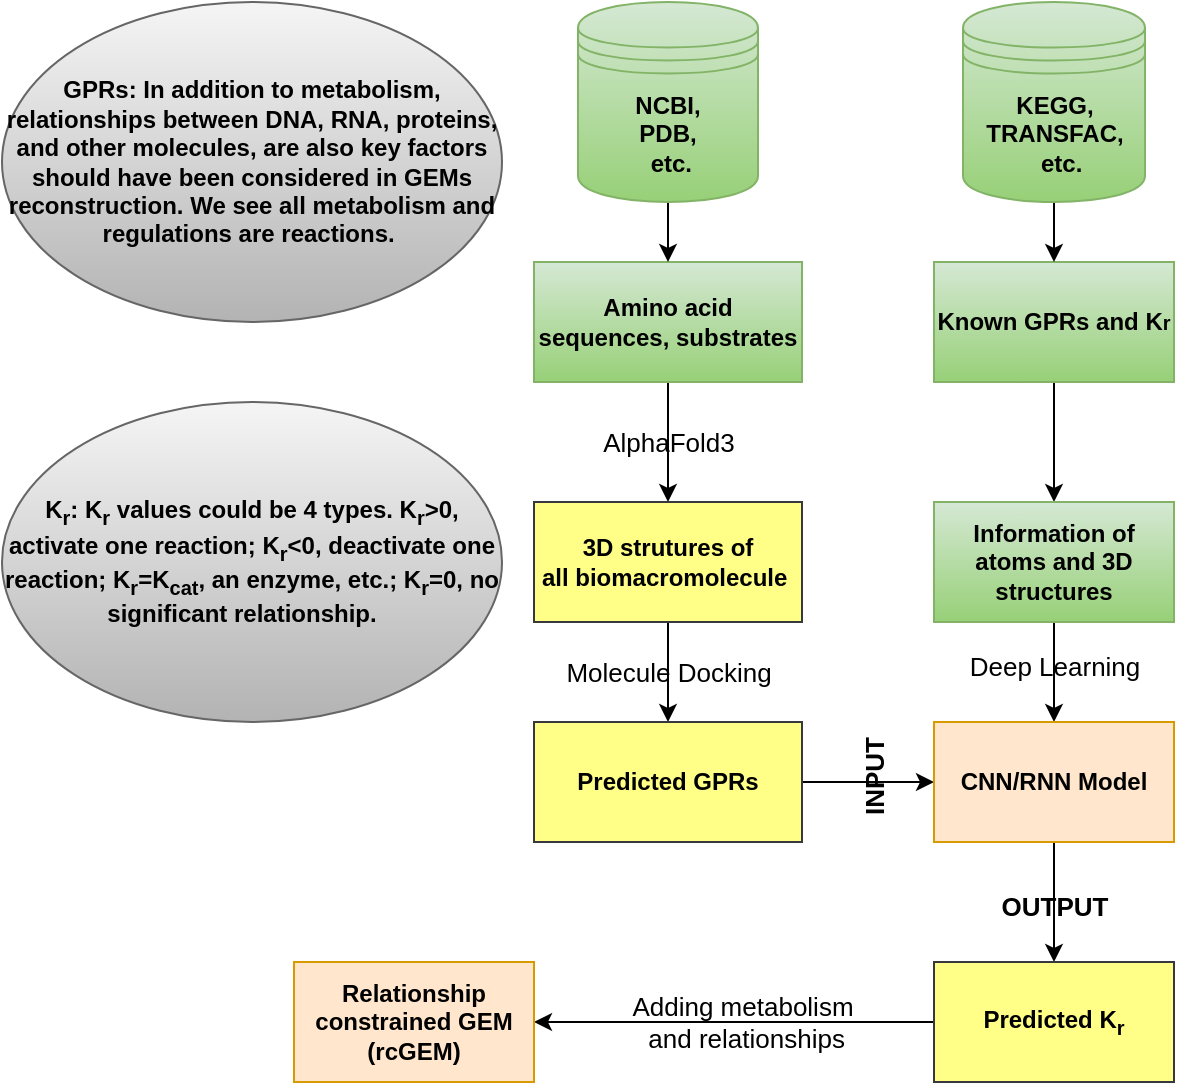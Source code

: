 <mxfile version="24.5.3" type="github">
  <diagram name="第 1 页" id="Zs_ZaR2ghkHN8LJk0DMp">
    <mxGraphModel dx="433" dy="835" grid="1" gridSize="10" guides="1" tooltips="1" connect="1" arrows="1" fold="1" page="1" pageScale="1" pageWidth="827" pageHeight="1169" math="0" shadow="0">
      <root>
        <mxCell id="0" />
        <mxCell id="1" parent="0" />
        <mxCell id="Ac4ICfkRYc5ZsgaLKNUM-4" style="edgeStyle=orthogonalEdgeStyle;rounded=0;orthogonalLoop=1;jettySize=auto;html=1;fontStyle=1" parent="1" source="Ac4ICfkRYc5ZsgaLKNUM-6" target="Ac4ICfkRYc5ZsgaLKNUM-9" edge="1">
          <mxGeometry relative="1" as="geometry" />
        </mxCell>
        <mxCell id="Ac4ICfkRYc5ZsgaLKNUM-5" value="AlphaFold3" style="edgeLabel;html=1;align=center;verticalAlign=middle;resizable=0;points=[];rounded=0;labelBackgroundColor=none;fontSize=13;fontStyle=0" parent="Ac4ICfkRYc5ZsgaLKNUM-4" vertex="1" connectable="0">
          <mxGeometry x="-0.133" relative="1" as="geometry">
            <mxPoint y="4" as="offset" />
          </mxGeometry>
        </mxCell>
        <mxCell id="Ac4ICfkRYc5ZsgaLKNUM-6" value="Amino acid sequences, substrates" style="rounded=0;whiteSpace=wrap;html=1;fontStyle=1;fillColor=#d5e8d4;gradientColor=#97d077;strokeColor=#82b366;" parent="1" vertex="1">
          <mxGeometry x="1226" y="290" width="134" height="60" as="geometry" />
        </mxCell>
        <mxCell id="Ac4ICfkRYc5ZsgaLKNUM-7" style="edgeStyle=orthogonalEdgeStyle;rounded=0;orthogonalLoop=1;jettySize=auto;html=1;entryX=0.5;entryY=0;entryDx=0;entryDy=0;fontStyle=1" parent="1" source="Ac4ICfkRYc5ZsgaLKNUM-9" target="Ac4ICfkRYc5ZsgaLKNUM-12" edge="1">
          <mxGeometry relative="1" as="geometry">
            <mxPoint x="1216" y="550" as="targetPoint" />
          </mxGeometry>
        </mxCell>
        <mxCell id="Ac4ICfkRYc5ZsgaLKNUM-8" value="Molecule Docking" style="edgeLabel;html=1;align=center;verticalAlign=middle;resizable=0;points=[];rounded=0;labelBackgroundColor=none;fontSize=13;fontStyle=0" parent="Ac4ICfkRYc5ZsgaLKNUM-7" vertex="1" connectable="0">
          <mxGeometry x="-0.106" y="-2" relative="1" as="geometry">
            <mxPoint x="2" y="2" as="offset" />
          </mxGeometry>
        </mxCell>
        <mxCell id="Ac4ICfkRYc5ZsgaLKNUM-9" value="3D strutures of all&amp;nbsp;biomacromolecule&amp;nbsp;" style="rounded=0;whiteSpace=wrap;html=1;fontStyle=1;fillColor=#ffff88;strokeColor=#36393d;" parent="1" vertex="1">
          <mxGeometry x="1226" y="410" width="134" height="60" as="geometry" />
        </mxCell>
        <mxCell id="Ac4ICfkRYc5ZsgaLKNUM-10" style="edgeStyle=orthogonalEdgeStyle;orthogonalLoop=1;jettySize=auto;html=1;entryX=0;entryY=0.5;entryDx=0;entryDy=0;fontStyle=1" parent="1" source="Ac4ICfkRYc5ZsgaLKNUM-12" target="Ac4ICfkRYc5ZsgaLKNUM-20" edge="1">
          <mxGeometry relative="1" as="geometry">
            <Array as="points">
              <mxPoint x="1386" y="550" />
              <mxPoint x="1386" y="550" />
            </Array>
          </mxGeometry>
        </mxCell>
        <mxCell id="Ac4ICfkRYc5ZsgaLKNUM-11" value="INPUT" style="edgeLabel;html=1;align=center;verticalAlign=middle;resizable=0;points=[];rotation=-90;labelBackgroundColor=none;fontSize=13;fontStyle=1" parent="Ac4ICfkRYc5ZsgaLKNUM-10" vertex="1" connectable="0">
          <mxGeometry x="0.075" y="2" relative="1" as="geometry">
            <mxPoint as="offset" />
          </mxGeometry>
        </mxCell>
        <mxCell id="Ac4ICfkRYc5ZsgaLKNUM-12" value="Predicted GPRs" style="rounded=0;whiteSpace=wrap;html=1;fillColor=#ffff88;strokeColor=#36393d;fontStyle=1" parent="1" vertex="1">
          <mxGeometry x="1226" y="520" width="134" height="60" as="geometry" />
        </mxCell>
        <mxCell id="Ac4ICfkRYc5ZsgaLKNUM-13" value="" style="edgeStyle=orthogonalEdgeStyle;orthogonalLoop=1;jettySize=auto;html=1;fontStyle=1" parent="1" source="Ac4ICfkRYc5ZsgaLKNUM-15" target="Ac4ICfkRYc5ZsgaLKNUM-17" edge="1">
          <mxGeometry relative="1" as="geometry" />
        </mxCell>
        <mxCell id="Ac4ICfkRYc5ZsgaLKNUM-14" value="Deep Learning" style="edgeLabel;html=1;align=center;verticalAlign=middle;resizable=0;points=[];labelBackgroundColor=none;fontSize=13;fontStyle=0" parent="Ac4ICfkRYc5ZsgaLKNUM-13" vertex="1" connectable="0">
          <mxGeometry x="-0.538" y="-1" relative="1" as="geometry">
            <mxPoint x="1" y="128" as="offset" />
          </mxGeometry>
        </mxCell>
        <mxCell id="Ac4ICfkRYc5ZsgaLKNUM-15" value="Known GPRs and K&lt;span style=&quot;font-size: 10px;&quot;&gt;r&lt;/span&gt;" style="rounded=0;whiteSpace=wrap;html=1;fillColor=#d5e8d4;strokeColor=#82b366;fontStyle=1;gradientColor=#97d077;" parent="1" vertex="1">
          <mxGeometry x="1426" y="290" width="120" height="60" as="geometry" />
        </mxCell>
        <mxCell id="Ac4ICfkRYc5ZsgaLKNUM-16" style="edgeStyle=orthogonalEdgeStyle;orthogonalLoop=1;jettySize=auto;html=1;entryX=0.5;entryY=0;entryDx=0;entryDy=0;fontStyle=1" parent="1" source="Ac4ICfkRYc5ZsgaLKNUM-17" target="Ac4ICfkRYc5ZsgaLKNUM-20" edge="1">
          <mxGeometry relative="1" as="geometry">
            <mxPoint x="1486" y="560" as="targetPoint" />
          </mxGeometry>
        </mxCell>
        <mxCell id="Ac4ICfkRYc5ZsgaLKNUM-17" value="Information of atoms and 3D structures" style="rounded=0;whiteSpace=wrap;html=1;fontStyle=1;fillColor=#d5e8d4;gradientColor=#97d077;strokeColor=#82b366;" parent="1" vertex="1">
          <mxGeometry x="1426" y="410" width="120" height="60" as="geometry" />
        </mxCell>
        <mxCell id="Ac4ICfkRYc5ZsgaLKNUM-18" value="" style="edgeStyle=orthogonalEdgeStyle;orthogonalLoop=1;jettySize=auto;html=1;fontStyle=1" parent="1" source="Ac4ICfkRYc5ZsgaLKNUM-20" target="Ac4ICfkRYc5ZsgaLKNUM-24" edge="1">
          <mxGeometry relative="1" as="geometry" />
        </mxCell>
        <mxCell id="Ac4ICfkRYc5ZsgaLKNUM-19" value="OUTPUT" style="edgeLabel;html=1;align=center;verticalAlign=middle;resizable=0;points=[];labelBackgroundColor=none;fontSize=13;fontStyle=1" parent="Ac4ICfkRYc5ZsgaLKNUM-18" vertex="1" connectable="0">
          <mxGeometry x="-0.175" y="2" relative="1" as="geometry">
            <mxPoint x="-2" y="7" as="offset" />
          </mxGeometry>
        </mxCell>
        <mxCell id="Ac4ICfkRYc5ZsgaLKNUM-20" value="CNN/RNN Model" style="rounded=0;whiteSpace=wrap;html=1;fillColor=#ffe6cc;strokeColor=#d79b00;fontStyle=1" parent="1" vertex="1">
          <mxGeometry x="1426" y="520" width="120" height="60" as="geometry" />
        </mxCell>
        <mxCell id="Ac4ICfkRYc5ZsgaLKNUM-21" value="GPRs: In addition to metabolism, relationships between DNA, RNA, proteins, and other molecules, are also key factors should have been considered in GEMs reconstruction. We see all metabolism and regulations are reactions.&amp;nbsp;" style="ellipse;whiteSpace=wrap;html=1;fillColor=#f5f5f5;gradientColor=#b3b3b3;strokeColor=#666666;fontStyle=1" parent="1" vertex="1">
          <mxGeometry x="960" y="160" width="250" height="160" as="geometry" />
        </mxCell>
        <mxCell id="Ac4ICfkRYc5ZsgaLKNUM-22" value="" style="edgeStyle=orthogonalEdgeStyle;orthogonalLoop=1;jettySize=auto;html=1;fontStyle=1" parent="1" source="Ac4ICfkRYc5ZsgaLKNUM-24" target="Ac4ICfkRYc5ZsgaLKNUM-25" edge="1">
          <mxGeometry relative="1" as="geometry" />
        </mxCell>
        <mxCell id="Ac4ICfkRYc5ZsgaLKNUM-23" value="Adding metabolism&lt;div style=&quot;font-size: 13px;&quot;&gt;&amp;nbsp;and relationships&lt;/div&gt;" style="edgeLabel;html=1;align=center;verticalAlign=middle;resizable=0;points=[];labelBackgroundColor=none;fontSize=13;fontStyle=0" parent="Ac4ICfkRYc5ZsgaLKNUM-22" vertex="1" connectable="0">
          <mxGeometry x="-0.1" relative="1" as="geometry">
            <mxPoint x="-6" as="offset" />
          </mxGeometry>
        </mxCell>
        <mxCell id="Ac4ICfkRYc5ZsgaLKNUM-24" value="Predicted K&lt;sub&gt;r&lt;/sub&gt;" style="whiteSpace=wrap;html=1;rounded=0;fillColor=#ffff88;strokeColor=#36393d;fontStyle=1" parent="1" vertex="1">
          <mxGeometry x="1426" y="640" width="120" height="60" as="geometry" />
        </mxCell>
        <mxCell id="Ac4ICfkRYc5ZsgaLKNUM-25" value="Relationship constrained GEM (rcGEM)" style="whiteSpace=wrap;html=1;rounded=0;fillColor=#ffe6cc;strokeColor=#d79b00;fontStyle=1" parent="1" vertex="1">
          <mxGeometry x="1106" y="640" width="120" height="60" as="geometry" />
        </mxCell>
        <mxCell id="Ac4ICfkRYc5ZsgaLKNUM-26" value="K&lt;sub&gt;r&lt;/sub&gt;: K&lt;sub&gt;r&lt;/sub&gt;&amp;nbsp;values could be 4 types. K&lt;sub&gt;r&lt;/sub&gt;&amp;gt;0, activate one reaction; K&lt;sub&gt;r&lt;/sub&gt;&amp;lt;0, deactivate one reaction; K&lt;sub&gt;r&lt;/sub&gt;=K&lt;sub&gt;cat&lt;/sub&gt;, an enzyme, etc.; K&lt;sub&gt;r&lt;/sub&gt;=0, no significant relationship.&amp;nbsp; &amp;nbsp;" style="ellipse;whiteSpace=wrap;html=1;fillColor=#f5f5f5;gradientColor=#b3b3b3;strokeColor=#666666;fontStyle=1" parent="1" vertex="1">
          <mxGeometry x="960" y="360" width="250" height="160" as="geometry" />
        </mxCell>
        <mxCell id="rzJUm0-_hhL29lvpPQFW-6" value="" style="edgeStyle=orthogonalEdgeStyle;rounded=0;orthogonalLoop=1;jettySize=auto;html=1;" edge="1" parent="1" source="rzJUm0-_hhL29lvpPQFW-1" target="Ac4ICfkRYc5ZsgaLKNUM-6">
          <mxGeometry relative="1" as="geometry" />
        </mxCell>
        <mxCell id="rzJUm0-_hhL29lvpPQFW-1" value="NCBI,&lt;div&gt;PDB,&lt;br&gt;&lt;div&gt;&amp;nbsp;etc.&lt;/div&gt;&lt;/div&gt;" style="shape=datastore;whiteSpace=wrap;html=1;fillColor=#d5e8d4;gradientColor=#97d077;strokeColor=#82b366;fontStyle=1" vertex="1" parent="1">
          <mxGeometry x="1248" y="160" width="90" height="100" as="geometry" />
        </mxCell>
        <mxCell id="rzJUm0-_hhL29lvpPQFW-4" value="" style="edgeStyle=orthogonalEdgeStyle;rounded=0;orthogonalLoop=1;jettySize=auto;html=1;fontStyle=1" edge="1" parent="1" source="rzJUm0-_hhL29lvpPQFW-5">
          <mxGeometry relative="1" as="geometry">
            <mxPoint x="1486" y="290" as="targetPoint" />
          </mxGeometry>
        </mxCell>
        <mxCell id="rzJUm0-_hhL29lvpPQFW-5" value="KEGG,&lt;div&gt;TRANSFAC,&lt;br&gt;&lt;div&gt;&amp;nbsp; etc.&lt;/div&gt;&lt;/div&gt;" style="shape=datastore;whiteSpace=wrap;html=1;fillColor=#d5e8d4;gradientColor=#97d077;strokeColor=#82b366;fontStyle=1" vertex="1" parent="1">
          <mxGeometry x="1440.5" y="160" width="91" height="100" as="geometry" />
        </mxCell>
      </root>
    </mxGraphModel>
  </diagram>
</mxfile>
